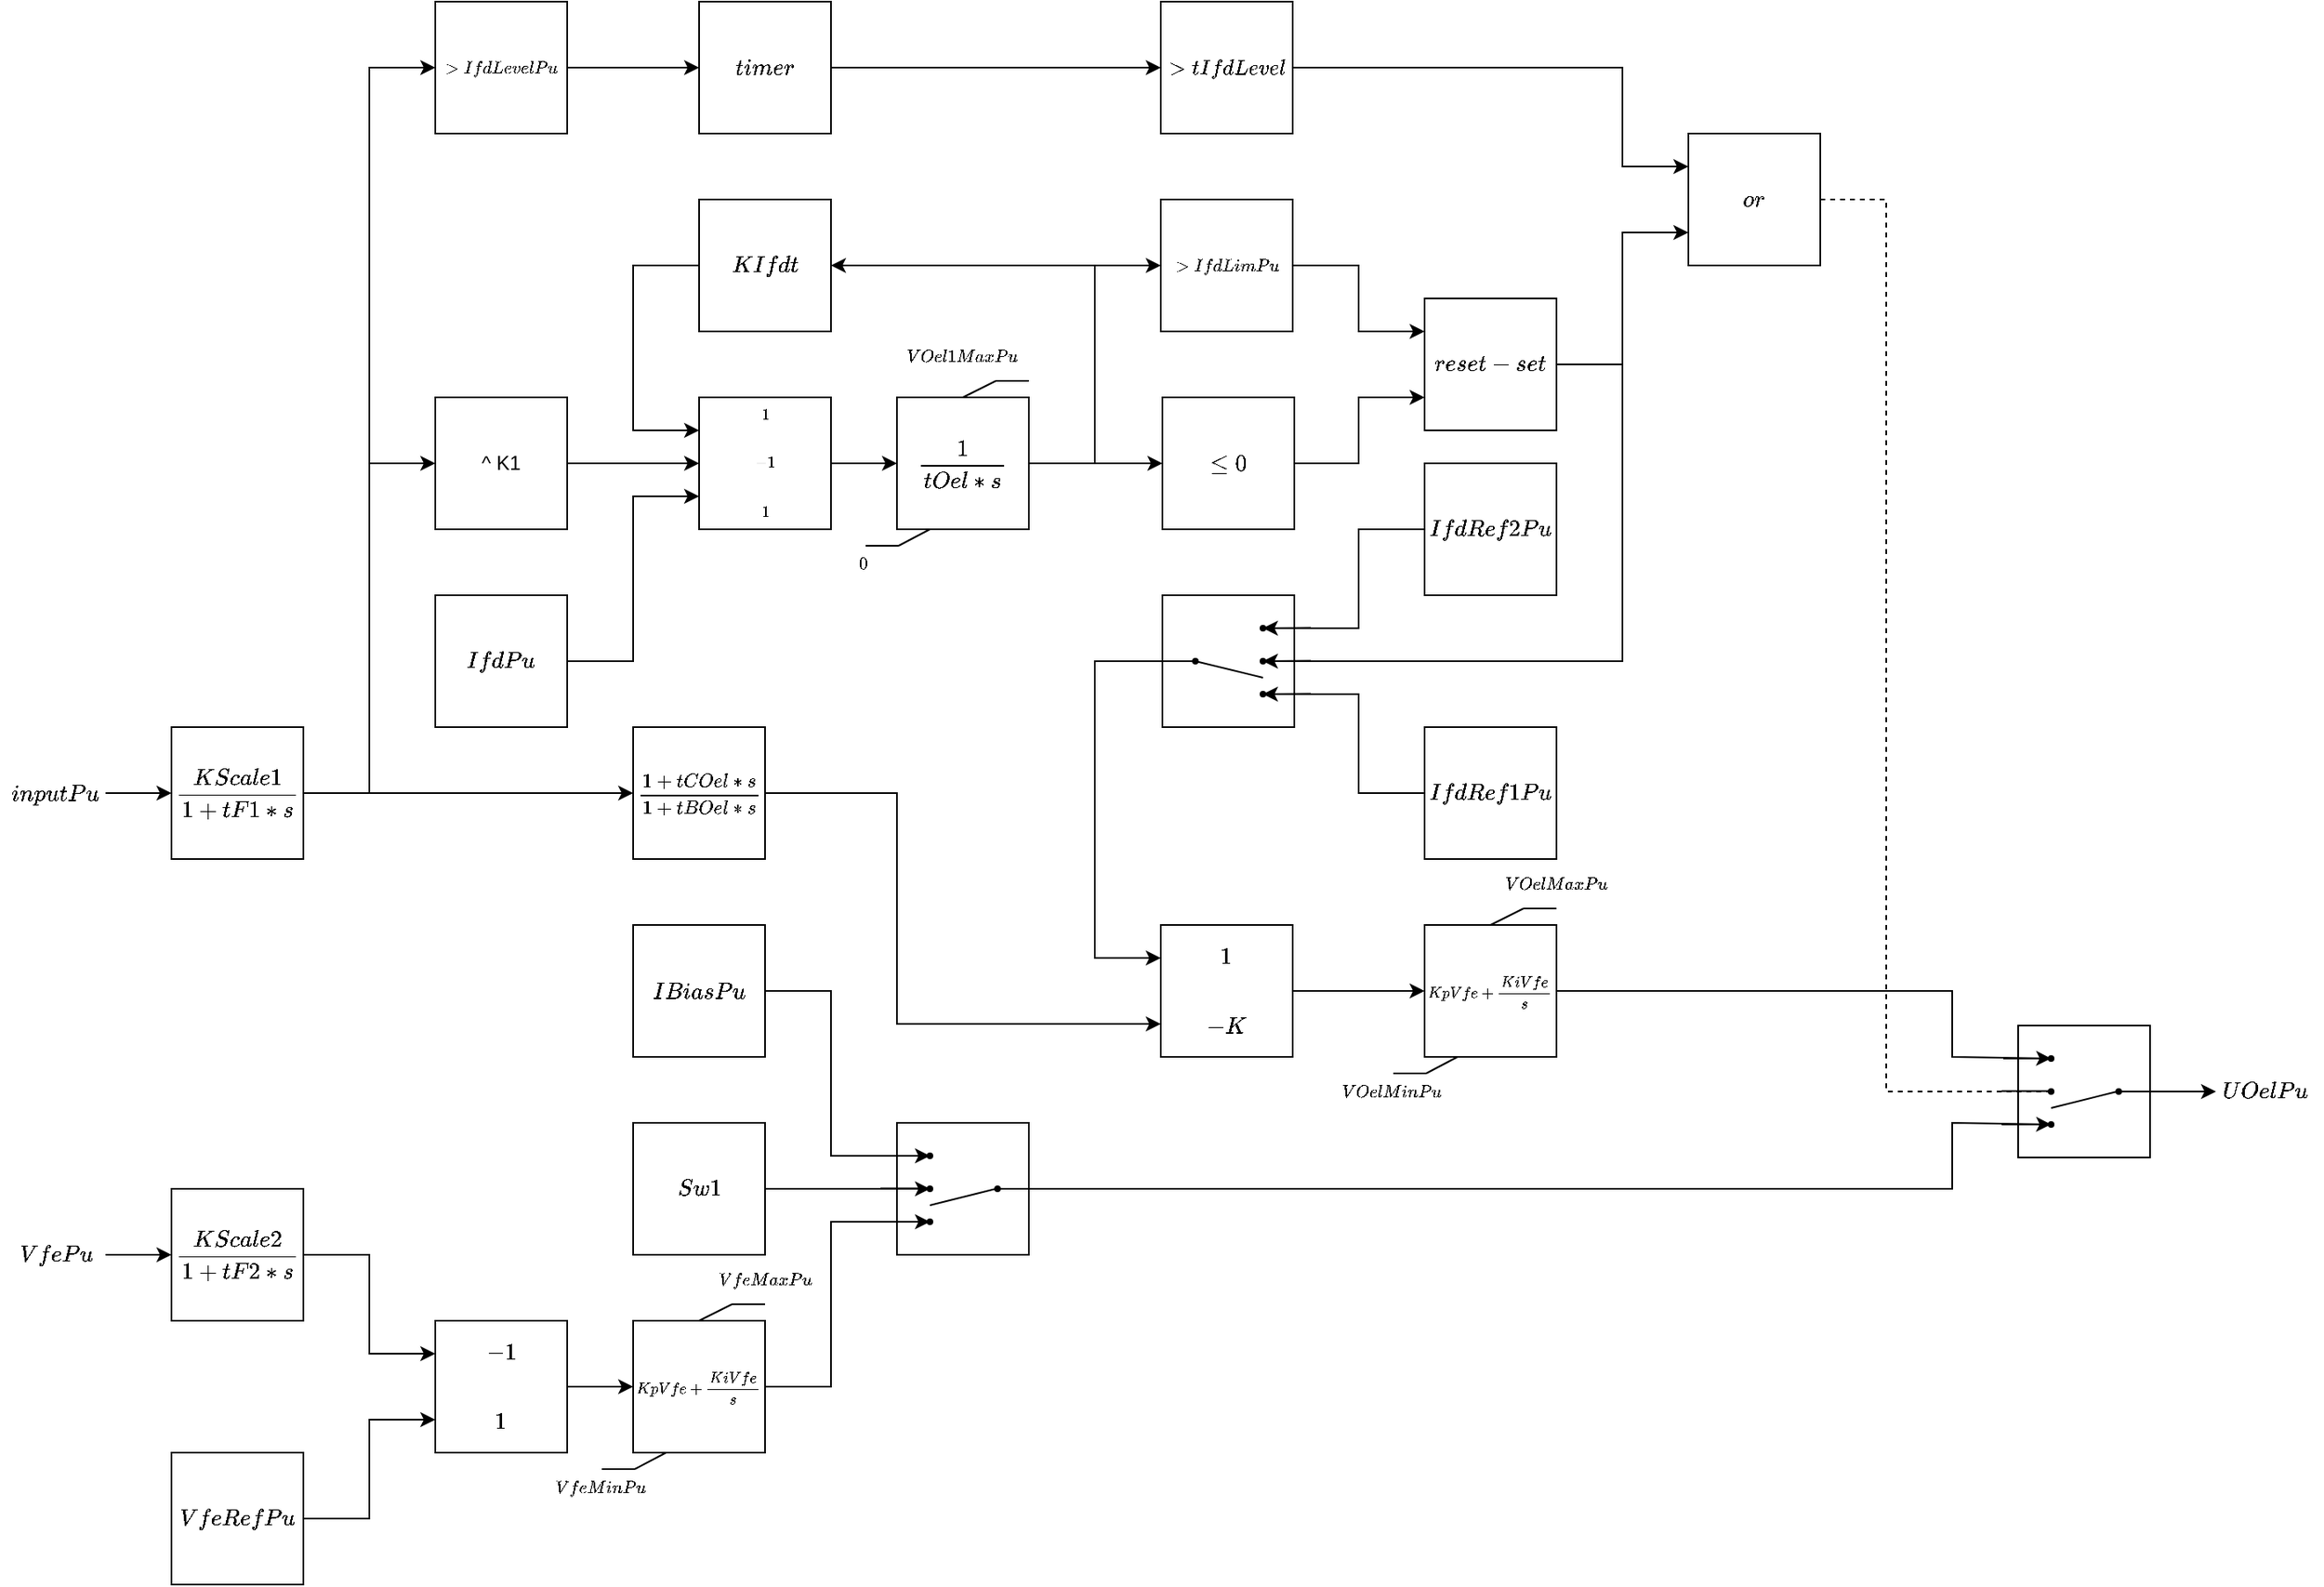 <mxfile version="24.1.0" type="device">
  <diagram name="Page-1" id="-cMVqA2Gkwa5aGeDibPs">
    <mxGraphModel dx="1584" dy="1533" grid="1" gridSize="10" guides="1" tooltips="1" connect="1" arrows="1" fold="1" page="0" pageScale="1" pageWidth="413" pageHeight="583" math="1" shadow="0">
      <root>
        <mxCell id="0" />
        <mxCell id="1" parent="0" />
        <mxCell id="eN8Zq5XajQ-hrPbZrUXH-4" value="" style="edgeStyle=orthogonalEdgeStyle;rounded=0;orthogonalLoop=1;jettySize=auto;html=1;exitX=1;exitY=0.5;exitDx=0;exitDy=0;" parent="1" source="HanA1OKdP7TFDTROJioc-21" target="eN8Zq5XajQ-hrPbZrUXH-3" edge="1">
          <mxGeometry relative="1" as="geometry">
            <mxPoint x="-160" y="40" as="sourcePoint" />
          </mxGeometry>
        </mxCell>
        <mxCell id="GCO7xrDp6TmdYOZJOnFd-4" value="&lt;span style=&quot;background-color: initial;&quot;&gt;&lt;font style=&quot;font-size: 10px;&quot;&gt;$$\frac{1+tCOel*s}{1+tBOel*s}$$&lt;/font&gt;&lt;/span&gt;" style="whiteSpace=wrap;html=1;aspect=fixed;" parent="1" vertex="1">
          <mxGeometry x="160" width="80" height="80" as="geometry" />
        </mxCell>
        <mxCell id="GCO7xrDp6TmdYOZJOnFd-127" style="edgeStyle=orthogonalEdgeStyle;rounded=0;orthogonalLoop=1;jettySize=auto;html=1;exitX=0.5;exitY=1;exitDx=0;exitDy=0;" parent="1" source="GCO7xrDp6TmdYOZJOnFd-99" edge="1">
          <mxGeometry relative="1" as="geometry">
            <mxPoint x="360.2" y="-129.8" as="targetPoint" />
          </mxGeometry>
        </mxCell>
        <mxCell id="GCO7xrDp6TmdYOZJOnFd-99" value="$$\frac{1}{tOel*s}$$" style="rounded=0;whiteSpace=wrap;html=1;" parent="1" vertex="1">
          <mxGeometry x="320" y="-200" width="80" height="80" as="geometry" />
        </mxCell>
        <mxCell id="GCO7xrDp6TmdYOZJOnFd-110" value="" style="endArrow=none;html=1;exitX=0.5;exitY=0;exitDx=0;exitDy=0;" parent="1" source="GCO7xrDp6TmdYOZJOnFd-99" edge="1">
          <mxGeometry width="50" height="50" relative="1" as="geometry">
            <mxPoint x="360" y="-190" as="sourcePoint" />
            <mxPoint x="380" y="-210" as="targetPoint" />
          </mxGeometry>
        </mxCell>
        <mxCell id="GCO7xrDp6TmdYOZJOnFd-111" value="" style="endArrow=none;html=1;" parent="1" edge="1">
          <mxGeometry width="50" height="50" relative="1" as="geometry">
            <mxPoint x="380" y="-210" as="sourcePoint" />
            <mxPoint x="400" y="-210" as="targetPoint" />
          </mxGeometry>
        </mxCell>
        <mxCell id="GCO7xrDp6TmdYOZJOnFd-112" value="&lt;font style=&quot;font-size: 9px;&quot;&gt;$$VOel1MaxPu$$&lt;/font&gt;" style="text;html=1;strokeColor=none;fillColor=none;align=center;verticalAlign=middle;whiteSpace=wrap;rounded=0;fontSize=15;" parent="1" vertex="1">
          <mxGeometry x="280" y="-240" width="160" height="30" as="geometry" />
        </mxCell>
        <mxCell id="GCO7xrDp6TmdYOZJOnFd-113" value="" style="endArrow=none;html=1;" parent="1" edge="1">
          <mxGeometry width="50" height="50" relative="1" as="geometry">
            <mxPoint x="321" y="-110" as="sourcePoint" />
            <mxPoint x="301" y="-110" as="targetPoint" />
          </mxGeometry>
        </mxCell>
        <mxCell id="GCO7xrDp6TmdYOZJOnFd-114" value="&lt;font style=&quot;font-size: 9px;&quot;&gt;$$0$$&lt;/font&gt;" style="text;html=1;strokeColor=none;fillColor=none;align=center;verticalAlign=middle;whiteSpace=wrap;rounded=0;fontSize=15;" parent="1" vertex="1">
          <mxGeometry x="240" y="-114" width="120" height="30" as="geometry" />
        </mxCell>
        <mxCell id="GCO7xrDp6TmdYOZJOnFd-115" value="" style="endArrow=none;html=1;exitX=0.5;exitY=0;exitDx=0;exitDy=0;entryX=0.25;entryY=1;entryDx=0;entryDy=0;" parent="1" target="GCO7xrDp6TmdYOZJOnFd-99" edge="1">
          <mxGeometry width="50" height="50" relative="1" as="geometry">
            <mxPoint x="321" y="-110" as="sourcePoint" />
            <mxPoint x="341" y="-130" as="targetPoint" />
          </mxGeometry>
        </mxCell>
        <mxCell id="eN8Zq5XajQ-hrPbZrUXH-3" value="$$\frac{KScale1}{1+tF1*s}$$" style="whiteSpace=wrap;html=1;aspect=fixed;" parent="1" vertex="1">
          <mxGeometry x="-120" width="80" height="80" as="geometry" />
        </mxCell>
        <mxCell id="qLZYFt0uQZEpN5fuRu8l-23" value="" style="endArrow=classic;html=1;rounded=0;exitX=1;exitY=0.5;exitDx=0;exitDy=0;entryX=0;entryY=0.5;entryDx=0;entryDy=0;" parent="1" source="3udQPnST5trHzyGNpDD7-40" target="HanA1OKdP7TFDTROJioc-18" edge="1">
          <mxGeometry width="50" height="50" relative="1" as="geometry">
            <mxPoint x="1100" y="-219" as="sourcePoint" />
            <mxPoint x="1180" y="-219" as="targetPoint" />
          </mxGeometry>
        </mxCell>
        <mxCell id="HanA1OKdP7TFDTROJioc-18" value="$$UOelPu$$" style="text;strokeColor=none;align=center;fillColor=none;html=1;verticalAlign=middle;whiteSpace=wrap;rounded=0;" parent="1" vertex="1">
          <mxGeometry x="1120" y="206" width="60" height="30" as="geometry" />
        </mxCell>
        <mxCell id="HanA1OKdP7TFDTROJioc-21" value="$$inputPu$$" style="text;strokeColor=none;align=center;fillColor=none;html=1;verticalAlign=middle;whiteSpace=wrap;rounded=0;" parent="1" vertex="1">
          <mxGeometry x="-220" y="25" width="60" height="30" as="geometry" />
        </mxCell>
        <mxCell id="3udQPnST5trHzyGNpDD7-53" value="" style="edgeStyle=orthogonalEdgeStyle;rounded=0;orthogonalLoop=1;jettySize=auto;html=1;" edge="1" parent="1" source="HV3P0yh9cOvrx5BpRkT5-2" target="3udQPnST5trHzyGNpDD7-33">
          <mxGeometry relative="1" as="geometry" />
        </mxCell>
        <mxCell id="HV3P0yh9cOvrx5BpRkT5-2" value="&lt;table style=&quot;&quot;&gt;&lt;tbody&gt;&lt;tr&gt;&lt;td&gt;&lt;font style=&quot;font-size: 12px;&quot;&gt;$$1$$&lt;/font&gt;&lt;/td&gt;&lt;/tr&gt;&lt;tr&gt;&lt;td&gt;&lt;font style=&quot;font-size: 12px;&quot;&gt;$$-K$$&lt;/font&gt;&lt;/td&gt;&lt;/tr&gt;&lt;/tbody&gt;&lt;/table&gt;" style="whiteSpace=wrap;html=1;aspect=fixed;" parent="1" vertex="1">
          <mxGeometry x="480" y="120" width="80" height="80" as="geometry" />
        </mxCell>
        <mxCell id="HV3P0yh9cOvrx5BpRkT5-6" value="$$\frac{KScale2}{1+tF2*s}$$" style="whiteSpace=wrap;html=1;aspect=fixed;" parent="1" vertex="1">
          <mxGeometry x="-120" y="280" width="80" height="80" as="geometry" />
        </mxCell>
        <mxCell id="HV3P0yh9cOvrx5BpRkT5-8" value="&lt;span style=&quot;background-color: initial;&quot;&gt;$$\leq 0$$&lt;/span&gt;" style="whiteSpace=wrap;html=1;aspect=fixed;" parent="1" vertex="1">
          <mxGeometry x="481" y="-200" width="80" height="80" as="geometry" />
        </mxCell>
        <mxCell id="HV3P0yh9cOvrx5BpRkT5-26" value="&lt;span style=&quot;background-color: initial;&quot;&gt;$$Sw1$$&lt;/span&gt;" style="whiteSpace=wrap;html=1;aspect=fixed;" parent="1" vertex="1">
          <mxGeometry x="160" y="240" width="80" height="80" as="geometry" />
        </mxCell>
        <mxCell id="3udQPnST5trHzyGNpDD7-66" value="" style="edgeStyle=orthogonalEdgeStyle;rounded=0;orthogonalLoop=1;jettySize=auto;html=1;" edge="1" parent="1" source="HV3P0yh9cOvrx5BpRkT5-31" target="3udQPnST5trHzyGNpDD7-65">
          <mxGeometry relative="1" as="geometry" />
        </mxCell>
        <mxCell id="HV3P0yh9cOvrx5BpRkT5-31" value="^ K1" style="whiteSpace=wrap;html=1;aspect=fixed;" parent="1" vertex="1">
          <mxGeometry x="40" y="-200" width="80" height="80" as="geometry" />
        </mxCell>
        <mxCell id="HV3P0yh9cOvrx5BpRkT5-37" value="&lt;span style=&quot;background-color: initial;&quot;&gt;&lt;font style=&quot;font-size: 9px;&quot;&gt;$$&amp;gt; IfdLevelPu$$&lt;/font&gt;&lt;/span&gt;" style="whiteSpace=wrap;html=1;aspect=fixed;" parent="1" vertex="1">
          <mxGeometry x="40" y="-440" width="80" height="80" as="geometry" />
        </mxCell>
        <mxCell id="3udQPnST5trHzyGNpDD7-1" value="&lt;table style=&quot;&quot;&gt;&lt;tbody&gt;&lt;tr&gt;&lt;td&gt;&lt;font style=&quot;font-size: 12px;&quot;&gt;$$-1$$&lt;/font&gt;&lt;/td&gt;&lt;/tr&gt;&lt;tr&gt;&lt;td&gt;&lt;font style=&quot;font-size: 12px;&quot;&gt;$$1$$&lt;/font&gt;&lt;/td&gt;&lt;/tr&gt;&lt;/tbody&gt;&lt;/table&gt;" style="whiteSpace=wrap;html=1;aspect=fixed;" vertex="1" parent="1">
          <mxGeometry x="40" y="360" width="80" height="80" as="geometry" />
        </mxCell>
        <mxCell id="3udQPnST5trHzyGNpDD7-3" value="" style="edgeStyle=orthogonalEdgeStyle;rounded=0;orthogonalLoop=1;jettySize=auto;html=1;" edge="1" parent="1" source="3udQPnST5trHzyGNpDD7-2" target="HV3P0yh9cOvrx5BpRkT5-6">
          <mxGeometry relative="1" as="geometry" />
        </mxCell>
        <mxCell id="3udQPnST5trHzyGNpDD7-2" value="$$VfePu$$" style="text;strokeColor=none;align=center;fillColor=none;html=1;verticalAlign=middle;whiteSpace=wrap;rounded=0;" vertex="1" parent="1">
          <mxGeometry x="-220" y="305" width="60" height="30" as="geometry" />
        </mxCell>
        <mxCell id="3udQPnST5trHzyGNpDD7-4" value="&lt;span style=&quot;background-color: initial;&quot;&gt;$$VfeRefPu$$&lt;/span&gt;" style="whiteSpace=wrap;html=1;aspect=fixed;" vertex="1" parent="1">
          <mxGeometry x="-120" y="440" width="80" height="80" as="geometry" />
        </mxCell>
        <mxCell id="3udQPnST5trHzyGNpDD7-5" value="" style="endArrow=classic;html=1;rounded=0;exitX=1;exitY=0.5;exitDx=0;exitDy=0;entryX=0;entryY=0.25;entryDx=0;entryDy=0;" edge="1" parent="1" source="HV3P0yh9cOvrx5BpRkT5-6" target="3udQPnST5trHzyGNpDD7-1">
          <mxGeometry width="50" height="50" relative="1" as="geometry">
            <mxPoint x="380" y="180" as="sourcePoint" />
            <mxPoint x="430" y="130" as="targetPoint" />
            <Array as="points">
              <mxPoint y="320" />
              <mxPoint y="380" />
            </Array>
          </mxGeometry>
        </mxCell>
        <mxCell id="3udQPnST5trHzyGNpDD7-6" value="" style="endArrow=classic;html=1;rounded=0;exitX=1;exitY=0.5;exitDx=0;exitDy=0;entryX=0;entryY=0.75;entryDx=0;entryDy=0;" edge="1" parent="1" source="3udQPnST5trHzyGNpDD7-4" target="3udQPnST5trHzyGNpDD7-1">
          <mxGeometry width="50" height="50" relative="1" as="geometry">
            <mxPoint x="380" y="180" as="sourcePoint" />
            <mxPoint x="430" y="130" as="targetPoint" />
            <Array as="points">
              <mxPoint y="480" />
              <mxPoint y="420" />
            </Array>
          </mxGeometry>
        </mxCell>
        <mxCell id="3udQPnST5trHzyGNpDD7-7" style="edgeStyle=orthogonalEdgeStyle;rounded=0;orthogonalLoop=1;jettySize=auto;html=1;exitX=0.5;exitY=1;exitDx=0;exitDy=0;" edge="1" parent="1" source="3udQPnST5trHzyGNpDD7-8">
          <mxGeometry relative="1" as="geometry">
            <mxPoint x="200.2" y="430.2" as="targetPoint" />
          </mxGeometry>
        </mxCell>
        <mxCell id="3udQPnST5trHzyGNpDD7-8" value="&lt;font style=&quot;font-size: 8px;&quot;&gt;$$KpVfe+\frac{KiVfe}{s}$$&lt;/font&gt;" style="rounded=0;whiteSpace=wrap;html=1;" vertex="1" parent="1">
          <mxGeometry x="160" y="360" width="80" height="80" as="geometry" />
        </mxCell>
        <mxCell id="3udQPnST5trHzyGNpDD7-9" value="" style="endArrow=none;html=1;exitX=0.5;exitY=0;exitDx=0;exitDy=0;" edge="1" parent="1" source="3udQPnST5trHzyGNpDD7-8">
          <mxGeometry width="50" height="50" relative="1" as="geometry">
            <mxPoint x="200" y="370" as="sourcePoint" />
            <mxPoint x="220" y="350" as="targetPoint" />
          </mxGeometry>
        </mxCell>
        <mxCell id="3udQPnST5trHzyGNpDD7-10" value="" style="endArrow=none;html=1;" edge="1" parent="1">
          <mxGeometry width="50" height="50" relative="1" as="geometry">
            <mxPoint x="220" y="350" as="sourcePoint" />
            <mxPoint x="240" y="350" as="targetPoint" />
          </mxGeometry>
        </mxCell>
        <mxCell id="3udQPnST5trHzyGNpDD7-11" value="&lt;font style=&quot;font-size: 9px;&quot;&gt;$$VfeMaxPu$$&lt;/font&gt;" style="text;html=1;strokeColor=none;fillColor=none;align=center;verticalAlign=middle;whiteSpace=wrap;rounded=0;fontSize=15;" vertex="1" parent="1">
          <mxGeometry x="160" y="320" width="160" height="30" as="geometry" />
        </mxCell>
        <mxCell id="3udQPnST5trHzyGNpDD7-12" value="" style="endArrow=none;html=1;" edge="1" parent="1">
          <mxGeometry width="50" height="50" relative="1" as="geometry">
            <mxPoint x="161" y="450" as="sourcePoint" />
            <mxPoint x="141" y="450" as="targetPoint" />
          </mxGeometry>
        </mxCell>
        <mxCell id="3udQPnST5trHzyGNpDD7-13" value="&lt;font style=&quot;font-size: 9px;&quot;&gt;$$VfeMinPu$$&lt;/font&gt;" style="text;html=1;strokeColor=none;fillColor=none;align=center;verticalAlign=middle;whiteSpace=wrap;rounded=0;fontSize=15;" vertex="1" parent="1">
          <mxGeometry x="80" y="446" width="120" height="30" as="geometry" />
        </mxCell>
        <mxCell id="3udQPnST5trHzyGNpDD7-14" value="" style="endArrow=none;html=1;exitX=0.5;exitY=0;exitDx=0;exitDy=0;entryX=0.25;entryY=1;entryDx=0;entryDy=0;" edge="1" parent="1" target="3udQPnST5trHzyGNpDD7-8">
          <mxGeometry width="50" height="50" relative="1" as="geometry">
            <mxPoint x="161" y="450" as="sourcePoint" />
            <mxPoint x="181" y="430" as="targetPoint" />
          </mxGeometry>
        </mxCell>
        <mxCell id="3udQPnST5trHzyGNpDD7-15" value="" style="endArrow=classic;html=1;rounded=0;exitX=1;exitY=0.5;exitDx=0;exitDy=0;entryX=0;entryY=0.5;entryDx=0;entryDy=0;" edge="1" parent="1" target="3udQPnST5trHzyGNpDD7-8" source="3udQPnST5trHzyGNpDD7-1">
          <mxGeometry width="50" height="50" relative="1" as="geometry">
            <mxPoint x="80" y="400" as="sourcePoint" />
            <mxPoint x="-20" y="430" as="targetPoint" />
          </mxGeometry>
        </mxCell>
        <mxCell id="3udQPnST5trHzyGNpDD7-16" value="" style="whiteSpace=wrap;html=1;aspect=fixed;" vertex="1" parent="1">
          <mxGeometry x="320" y="240" width="80" height="80" as="geometry" />
        </mxCell>
        <mxCell id="3udQPnST5trHzyGNpDD7-17" value="" style="endArrow=none;html=1;startArrow=none;" edge="1" source="3udQPnST5trHzyGNpDD7-25" parent="1">
          <mxGeometry width="50" height="50" relative="1" as="geometry">
            <mxPoint x="380" y="280" as="sourcePoint" />
            <mxPoint x="400" y="280" as="targetPoint" />
          </mxGeometry>
        </mxCell>
        <mxCell id="3udQPnST5trHzyGNpDD7-18" value="" style="endArrow=none;html=1;" edge="1" parent="1">
          <mxGeometry width="50" height="50" relative="1" as="geometry">
            <mxPoint x="311" y="260" as="sourcePoint" />
            <mxPoint x="341" y="260" as="targetPoint" />
          </mxGeometry>
        </mxCell>
        <mxCell id="3udQPnST5trHzyGNpDD7-19" value="" style="endArrow=none;html=1;" edge="1" parent="1">
          <mxGeometry width="50" height="50" relative="1" as="geometry">
            <mxPoint x="310" y="279.8" as="sourcePoint" />
            <mxPoint x="340" y="279.8" as="targetPoint" />
          </mxGeometry>
        </mxCell>
        <mxCell id="3udQPnST5trHzyGNpDD7-20" value="" style="endArrow=none;html=1;" edge="1" parent="1">
          <mxGeometry width="50" height="50" relative="1" as="geometry">
            <mxPoint x="310" y="300" as="sourcePoint" />
            <mxPoint x="340" y="300" as="targetPoint" />
          </mxGeometry>
        </mxCell>
        <mxCell id="3udQPnST5trHzyGNpDD7-21" value="" style="shape=waypoint;sketch=0;fillStyle=solid;size=4;pointerEvents=1;points=[];fillColor=none;resizable=0;rotatable=0;perimeter=centerPerimeter;snapToPoint=1;" vertex="1" parent="1">
          <mxGeometry x="330" y="250" width="20" height="20" as="geometry" />
        </mxCell>
        <mxCell id="3udQPnST5trHzyGNpDD7-22" value="" style="shape=waypoint;sketch=0;fillStyle=solid;size=4;pointerEvents=1;points=[];fillColor=none;resizable=0;rotatable=0;perimeter=centerPerimeter;snapToPoint=1;" vertex="1" parent="1">
          <mxGeometry x="330" y="270" width="20" height="20" as="geometry" />
        </mxCell>
        <mxCell id="3udQPnST5trHzyGNpDD7-23" value="" style="shape=waypoint;sketch=0;fillStyle=solid;size=4;pointerEvents=1;points=[];fillColor=none;resizable=0;rotatable=0;perimeter=centerPerimeter;snapToPoint=1;" vertex="1" parent="1">
          <mxGeometry x="330" y="290" width="20" height="20" as="geometry" />
        </mxCell>
        <mxCell id="3udQPnST5trHzyGNpDD7-24" value="" style="endArrow=none;html=1;" edge="1" target="3udQPnST5trHzyGNpDD7-25" parent="1">
          <mxGeometry width="50" height="50" relative="1" as="geometry">
            <mxPoint x="380" y="280" as="sourcePoint" />
            <mxPoint x="400" y="280" as="targetPoint" />
          </mxGeometry>
        </mxCell>
        <mxCell id="3udQPnST5trHzyGNpDD7-25" value="" style="shape=waypoint;sketch=0;fillStyle=solid;size=4;pointerEvents=1;points=[];fillColor=none;resizable=0;rotatable=0;perimeter=centerPerimeter;snapToPoint=1;" vertex="1" parent="1">
          <mxGeometry x="371" y="270" width="20" height="20" as="geometry" />
        </mxCell>
        <mxCell id="3udQPnST5trHzyGNpDD7-26" value="" style="endArrow=none;html=1;" edge="1" parent="1">
          <mxGeometry width="50" height="50" relative="1" as="geometry">
            <mxPoint x="340" y="290" as="sourcePoint" />
            <mxPoint x="380" y="280" as="targetPoint" />
          </mxGeometry>
        </mxCell>
        <mxCell id="3udQPnST5trHzyGNpDD7-27" value="&lt;span style=&quot;background-color: initial;&quot;&gt;$$IBiasPu$$&lt;/span&gt;" style="whiteSpace=wrap;html=1;aspect=fixed;" vertex="1" parent="1">
          <mxGeometry x="160" y="120" width="80" height="80" as="geometry" />
        </mxCell>
        <mxCell id="3udQPnST5trHzyGNpDD7-28" value="" style="endArrow=classic;html=1;rounded=0;exitX=1;exitY=0.5;exitDx=0;exitDy=0;entryX=0.2;entryY=0.65;entryDx=0;entryDy=0;entryPerimeter=0;" edge="1" parent="1" source="3udQPnST5trHzyGNpDD7-8" target="3udQPnST5trHzyGNpDD7-23">
          <mxGeometry width="50" height="50" relative="1" as="geometry">
            <mxPoint x="370" y="370" as="sourcePoint" />
            <mxPoint x="420" y="320" as="targetPoint" />
            <Array as="points">
              <mxPoint x="280" y="400" />
              <mxPoint x="280" y="300" />
            </Array>
          </mxGeometry>
        </mxCell>
        <mxCell id="3udQPnST5trHzyGNpDD7-29" value="" style="endArrow=classic;html=1;rounded=0;exitX=1;exitY=0.5;exitDx=0;exitDy=0;entryX=0.75;entryY=0.5;entryDx=0;entryDy=0;entryPerimeter=0;" edge="1" parent="1" source="HV3P0yh9cOvrx5BpRkT5-26" target="3udQPnST5trHzyGNpDD7-22">
          <mxGeometry width="50" height="50" relative="1" as="geometry">
            <mxPoint x="370" y="370" as="sourcePoint" />
            <mxPoint x="420" y="320" as="targetPoint" />
          </mxGeometry>
        </mxCell>
        <mxCell id="3udQPnST5trHzyGNpDD7-30" value="" style="endArrow=classic;html=1;rounded=0;exitX=1;exitY=0.5;exitDx=0;exitDy=0;entryX=0.35;entryY=0.7;entryDx=0;entryDy=0;entryPerimeter=0;" edge="1" parent="1" source="3udQPnST5trHzyGNpDD7-27" target="3udQPnST5trHzyGNpDD7-21">
          <mxGeometry width="50" height="50" relative="1" as="geometry">
            <mxPoint x="370" y="370" as="sourcePoint" />
            <mxPoint x="420" y="320" as="targetPoint" />
            <Array as="points">
              <mxPoint x="280" y="160" />
              <mxPoint x="280" y="260" />
            </Array>
          </mxGeometry>
        </mxCell>
        <mxCell id="3udQPnST5trHzyGNpDD7-31" value="" style="endArrow=classic;html=1;rounded=0;exitX=1;exitY=0.5;exitDx=0;exitDy=0;entryX=0;entryY=0.5;entryDx=0;entryDy=0;" edge="1" parent="1" source="eN8Zq5XajQ-hrPbZrUXH-3" target="GCO7xrDp6TmdYOZJOnFd-4">
          <mxGeometry width="50" height="50" relative="1" as="geometry">
            <mxPoint x="370" y="130" as="sourcePoint" />
            <mxPoint x="420" y="80" as="targetPoint" />
          </mxGeometry>
        </mxCell>
        <mxCell id="3udQPnST5trHzyGNpDD7-32" style="edgeStyle=orthogonalEdgeStyle;rounded=0;orthogonalLoop=1;jettySize=auto;html=1;exitX=0.5;exitY=1;exitDx=0;exitDy=0;" edge="1" source="3udQPnST5trHzyGNpDD7-33" parent="1">
          <mxGeometry relative="1" as="geometry">
            <mxPoint x="680.2" y="190.2" as="targetPoint" />
          </mxGeometry>
        </mxCell>
        <mxCell id="3udQPnST5trHzyGNpDD7-33" value="&lt;font style=&quot;font-size: 8px;&quot;&gt;$$KpVfe+\frac{KiVfe}{s}$$&lt;/font&gt;" style="rounded=0;whiteSpace=wrap;html=1;" vertex="1" parent="1">
          <mxGeometry x="640" y="120" width="80" height="80" as="geometry" />
        </mxCell>
        <mxCell id="3udQPnST5trHzyGNpDD7-34" value="" style="endArrow=none;html=1;exitX=0.5;exitY=0;exitDx=0;exitDy=0;" edge="1" source="3udQPnST5trHzyGNpDD7-33" parent="1">
          <mxGeometry width="50" height="50" relative="1" as="geometry">
            <mxPoint x="680" y="130" as="sourcePoint" />
            <mxPoint x="700" y="110" as="targetPoint" />
          </mxGeometry>
        </mxCell>
        <mxCell id="3udQPnST5trHzyGNpDD7-35" value="" style="endArrow=none;html=1;" edge="1" parent="1">
          <mxGeometry width="50" height="50" relative="1" as="geometry">
            <mxPoint x="700" y="110" as="sourcePoint" />
            <mxPoint x="720" y="110" as="targetPoint" />
          </mxGeometry>
        </mxCell>
        <mxCell id="3udQPnST5trHzyGNpDD7-36" value="" style="endArrow=none;html=1;" edge="1" parent="1">
          <mxGeometry width="50" height="50" relative="1" as="geometry">
            <mxPoint x="641" y="210" as="sourcePoint" />
            <mxPoint x="621" y="210" as="targetPoint" />
          </mxGeometry>
        </mxCell>
        <mxCell id="3udQPnST5trHzyGNpDD7-37" value="" style="endArrow=none;html=1;exitX=0.5;exitY=0;exitDx=0;exitDy=0;entryX=0.25;entryY=1;entryDx=0;entryDy=0;" edge="1" target="3udQPnST5trHzyGNpDD7-33" parent="1">
          <mxGeometry width="50" height="50" relative="1" as="geometry">
            <mxPoint x="641" y="210" as="sourcePoint" />
            <mxPoint x="661" y="190" as="targetPoint" />
          </mxGeometry>
        </mxCell>
        <mxCell id="3udQPnST5trHzyGNpDD7-38" value="&lt;font style=&quot;font-size: 9px;&quot;&gt;$$VOelMinPu$$&lt;/font&gt;" style="text;html=1;strokeColor=none;fillColor=none;align=center;verticalAlign=middle;whiteSpace=wrap;rounded=0;fontSize=15;" vertex="1" parent="1">
          <mxGeometry x="560" y="206" width="120" height="30" as="geometry" />
        </mxCell>
        <mxCell id="3udQPnST5trHzyGNpDD7-39" value="&lt;font style=&quot;font-size: 9px;&quot;&gt;$$VOelMaxPu$$&lt;/font&gt;" style="text;html=1;strokeColor=none;fillColor=none;align=center;verticalAlign=middle;whiteSpace=wrap;rounded=0;fontSize=15;" vertex="1" parent="1">
          <mxGeometry x="640" y="80" width="160" height="30" as="geometry" />
        </mxCell>
        <mxCell id="3udQPnST5trHzyGNpDD7-40" value="" style="whiteSpace=wrap;html=1;aspect=fixed;" vertex="1" parent="1">
          <mxGeometry x="1000" y="181" width="80" height="80" as="geometry" />
        </mxCell>
        <mxCell id="3udQPnST5trHzyGNpDD7-41" value="" style="endArrow=none;html=1;startArrow=none;" edge="1" source="3udQPnST5trHzyGNpDD7-49" parent="1">
          <mxGeometry width="50" height="50" relative="1" as="geometry">
            <mxPoint x="1060" y="221" as="sourcePoint" />
            <mxPoint x="1080" y="221" as="targetPoint" />
          </mxGeometry>
        </mxCell>
        <mxCell id="3udQPnST5trHzyGNpDD7-42" value="" style="endArrow=none;html=1;" edge="1" parent="1">
          <mxGeometry width="50" height="50" relative="1" as="geometry">
            <mxPoint x="991" y="201" as="sourcePoint" />
            <mxPoint x="1021" y="201" as="targetPoint" />
          </mxGeometry>
        </mxCell>
        <mxCell id="3udQPnST5trHzyGNpDD7-43" value="" style="endArrow=none;html=1;" edge="1" parent="1">
          <mxGeometry width="50" height="50" relative="1" as="geometry">
            <mxPoint x="990" y="220.8" as="sourcePoint" />
            <mxPoint x="1020" y="220.8" as="targetPoint" />
          </mxGeometry>
        </mxCell>
        <mxCell id="3udQPnST5trHzyGNpDD7-44" value="" style="endArrow=none;html=1;" edge="1" parent="1">
          <mxGeometry width="50" height="50" relative="1" as="geometry">
            <mxPoint x="990" y="241" as="sourcePoint" />
            <mxPoint x="1020" y="241" as="targetPoint" />
          </mxGeometry>
        </mxCell>
        <mxCell id="3udQPnST5trHzyGNpDD7-45" value="" style="shape=waypoint;sketch=0;fillStyle=solid;size=4;pointerEvents=1;points=[];fillColor=none;resizable=0;rotatable=0;perimeter=centerPerimeter;snapToPoint=1;" vertex="1" parent="1">
          <mxGeometry x="1010" y="191" width="20" height="20" as="geometry" />
        </mxCell>
        <mxCell id="3udQPnST5trHzyGNpDD7-46" value="" style="shape=waypoint;sketch=0;fillStyle=solid;size=4;pointerEvents=1;points=[];fillColor=none;resizable=0;rotatable=0;perimeter=centerPerimeter;snapToPoint=1;" vertex="1" parent="1">
          <mxGeometry x="1010" y="211" width="20" height="20" as="geometry" />
        </mxCell>
        <mxCell id="3udQPnST5trHzyGNpDD7-47" value="" style="shape=waypoint;sketch=0;fillStyle=solid;size=4;pointerEvents=1;points=[];fillColor=none;resizable=0;rotatable=0;perimeter=centerPerimeter;snapToPoint=1;" vertex="1" parent="1">
          <mxGeometry x="1010" y="231" width="20" height="20" as="geometry" />
        </mxCell>
        <mxCell id="3udQPnST5trHzyGNpDD7-48" value="" style="endArrow=none;html=1;" edge="1" target="3udQPnST5trHzyGNpDD7-49" parent="1">
          <mxGeometry width="50" height="50" relative="1" as="geometry">
            <mxPoint x="1060" y="221" as="sourcePoint" />
            <mxPoint x="1080" y="221" as="targetPoint" />
          </mxGeometry>
        </mxCell>
        <mxCell id="3udQPnST5trHzyGNpDD7-49" value="" style="shape=waypoint;sketch=0;fillStyle=solid;size=4;pointerEvents=1;points=[];fillColor=none;resizable=0;rotatable=0;perimeter=centerPerimeter;snapToPoint=1;" vertex="1" parent="1">
          <mxGeometry x="1051" y="211" width="20" height="20" as="geometry" />
        </mxCell>
        <mxCell id="3udQPnST5trHzyGNpDD7-50" value="" style="endArrow=none;html=1;" edge="1" parent="1">
          <mxGeometry width="50" height="50" relative="1" as="geometry">
            <mxPoint x="1020" y="231" as="sourcePoint" />
            <mxPoint x="1060" y="221" as="targetPoint" />
          </mxGeometry>
        </mxCell>
        <mxCell id="3udQPnST5trHzyGNpDD7-51" value="" style="endArrow=classic;html=1;rounded=0;exitX=1;exitY=0.5;exitDx=0;exitDy=0;" edge="1" parent="1" source="3udQPnST5trHzyGNpDD7-16" target="3udQPnST5trHzyGNpDD7-47">
          <mxGeometry width="50" height="50" relative="1" as="geometry">
            <mxPoint x="370" y="130" as="sourcePoint" />
            <mxPoint x="420" y="80" as="targetPoint" />
            <Array as="points">
              <mxPoint x="960" y="280" />
              <mxPoint x="960" y="240" />
            </Array>
          </mxGeometry>
        </mxCell>
        <mxCell id="3udQPnST5trHzyGNpDD7-52" value="" style="endArrow=classic;html=1;rounded=0;exitX=1;exitY=0.5;exitDx=0;exitDy=0;entryX=0.75;entryY=0.85;entryDx=0;entryDy=0;entryPerimeter=0;" edge="1" parent="1" source="3udQPnST5trHzyGNpDD7-33" target="3udQPnST5trHzyGNpDD7-45">
          <mxGeometry width="50" height="50" relative="1" as="geometry">
            <mxPoint x="370" y="130" as="sourcePoint" />
            <mxPoint x="420" y="80" as="targetPoint" />
            <Array as="points">
              <mxPoint x="960" y="160" />
              <mxPoint x="960" y="200" />
            </Array>
          </mxGeometry>
        </mxCell>
        <mxCell id="3udQPnST5trHzyGNpDD7-54" value="" style="endArrow=classic;html=1;rounded=0;exitX=1;exitY=0.5;exitDx=0;exitDy=0;entryX=0;entryY=0.75;entryDx=0;entryDy=0;" edge="1" parent="1" source="GCO7xrDp6TmdYOZJOnFd-4" target="HV3P0yh9cOvrx5BpRkT5-2">
          <mxGeometry width="50" height="50" relative="1" as="geometry">
            <mxPoint x="370" y="130" as="sourcePoint" />
            <mxPoint x="420" y="80" as="targetPoint" />
            <Array as="points">
              <mxPoint x="320" y="40" />
              <mxPoint x="320" y="180" />
            </Array>
          </mxGeometry>
        </mxCell>
        <mxCell id="3udQPnST5trHzyGNpDD7-55" value="" style="endArrow=classic;html=1;rounded=0;exitX=1;exitY=0.5;exitDx=0;exitDy=0;entryX=0;entryY=0.5;entryDx=0;entryDy=0;" edge="1" parent="1" source="eN8Zq5XajQ-hrPbZrUXH-3" target="HV3P0yh9cOvrx5BpRkT5-37">
          <mxGeometry width="50" height="50" relative="1" as="geometry">
            <mxPoint x="370" y="-220" as="sourcePoint" />
            <mxPoint x="420" y="-270" as="targetPoint" />
            <Array as="points">
              <mxPoint y="40" />
              <mxPoint y="-400" />
            </Array>
          </mxGeometry>
        </mxCell>
        <mxCell id="3udQPnST5trHzyGNpDD7-60" value="" style="edgeStyle=orthogonalEdgeStyle;rounded=0;orthogonalLoop=1;jettySize=auto;html=1;" edge="1" parent="1" source="3udQPnST5trHzyGNpDD7-56" target="3udQPnST5trHzyGNpDD7-58">
          <mxGeometry relative="1" as="geometry" />
        </mxCell>
        <mxCell id="3udQPnST5trHzyGNpDD7-56" value="&lt;span style=&quot;background-color: initial;&quot;&gt;$$timer$$&lt;/span&gt;" style="whiteSpace=wrap;html=1;aspect=fixed;" vertex="1" parent="1">
          <mxGeometry x="200" y="-440" width="80" height="80" as="geometry" />
        </mxCell>
        <mxCell id="3udQPnST5trHzyGNpDD7-57" value="" style="endArrow=classic;html=1;rounded=0;exitX=1;exitY=0.5;exitDx=0;exitDy=0;entryX=0;entryY=0.5;entryDx=0;entryDy=0;" edge="1" parent="1" source="HV3P0yh9cOvrx5BpRkT5-37" target="3udQPnST5trHzyGNpDD7-56">
          <mxGeometry width="50" height="50" relative="1" as="geometry">
            <mxPoint x="370" y="-300" as="sourcePoint" />
            <mxPoint x="420" y="-350" as="targetPoint" />
          </mxGeometry>
        </mxCell>
        <mxCell id="3udQPnST5trHzyGNpDD7-58" value="&lt;span style=&quot;background-color: initial;&quot;&gt;&lt;font style=&quot;font-size: 11px;&quot;&gt;$$&amp;gt; tIfdLevel$$&lt;/font&gt;&lt;/span&gt;" style="whiteSpace=wrap;html=1;aspect=fixed;" vertex="1" parent="1">
          <mxGeometry x="480" y="-440" width="80" height="80" as="geometry" />
        </mxCell>
        <mxCell id="3udQPnST5trHzyGNpDD7-59" value="&lt;span style=&quot;background-color: initial;&quot;&gt;$$or$$&lt;/span&gt;" style="whiteSpace=wrap;html=1;aspect=fixed;" vertex="1" parent="1">
          <mxGeometry x="800" y="-360" width="80" height="80" as="geometry" />
        </mxCell>
        <mxCell id="3udQPnST5trHzyGNpDD7-61" value="" style="endArrow=classic;html=1;rounded=0;exitX=1;exitY=0.5;exitDx=0;exitDy=0;entryX=0;entryY=0.25;entryDx=0;entryDy=0;" edge="1" parent="1" source="3udQPnST5trHzyGNpDD7-58" target="3udQPnST5trHzyGNpDD7-59">
          <mxGeometry width="50" height="50" relative="1" as="geometry">
            <mxPoint x="370" y="-220" as="sourcePoint" />
            <mxPoint x="420" y="-270" as="targetPoint" />
            <Array as="points">
              <mxPoint x="760" y="-400" />
              <mxPoint x="760" y="-340" />
            </Array>
          </mxGeometry>
        </mxCell>
        <mxCell id="3udQPnST5trHzyGNpDD7-63" value="" style="endArrow=none;dashed=1;html=1;rounded=0;exitX=1;exitY=0.5;exitDx=0;exitDy=0;entryX=0.25;entryY=0.75;entryDx=0;entryDy=0;entryPerimeter=0;" edge="1" parent="1" source="3udQPnST5trHzyGNpDD7-59" target="3udQPnST5trHzyGNpDD7-46">
          <mxGeometry width="50" height="50" relative="1" as="geometry">
            <mxPoint x="536" y="-240" as="sourcePoint" />
            <mxPoint x="586" y="-290" as="targetPoint" />
            <Array as="points">
              <mxPoint x="920" y="-320" />
              <mxPoint x="920" y="221" />
            </Array>
          </mxGeometry>
        </mxCell>
        <mxCell id="3udQPnST5trHzyGNpDD7-64" value="" style="endArrow=classic;html=1;rounded=0;exitX=1;exitY=0.5;exitDx=0;exitDy=0;entryX=0;entryY=0.5;entryDx=0;entryDy=0;" edge="1" parent="1" source="eN8Zq5XajQ-hrPbZrUXH-3" target="HV3P0yh9cOvrx5BpRkT5-31">
          <mxGeometry width="50" height="50" relative="1" as="geometry">
            <mxPoint x="370" y="-100" as="sourcePoint" />
            <mxPoint x="420" y="-150" as="targetPoint" />
            <Array as="points">
              <mxPoint y="40" />
              <mxPoint y="-160" />
            </Array>
          </mxGeometry>
        </mxCell>
        <mxCell id="3udQPnST5trHzyGNpDD7-67" value="" style="edgeStyle=orthogonalEdgeStyle;rounded=0;orthogonalLoop=1;jettySize=auto;html=1;" edge="1" parent="1" source="3udQPnST5trHzyGNpDD7-65" target="GCO7xrDp6TmdYOZJOnFd-99">
          <mxGeometry relative="1" as="geometry" />
        </mxCell>
        <mxCell id="3udQPnST5trHzyGNpDD7-65" value="&lt;table style=&quot;font-size: 8px;&quot;&gt;&lt;tbody&gt;&lt;tr&gt;&lt;td&gt;&lt;font style=&quot;font-size: 8px;&quot;&gt;$$1$$&lt;/font&gt;&lt;/td&gt;&lt;/tr&gt;&lt;tr&gt;&lt;td&gt;&lt;font style=&quot;font-size: 8px;&quot;&gt;$$-1$$&lt;/font&gt;&lt;/td&gt;&lt;/tr&gt;&lt;tr&gt;&lt;td&gt;&lt;font style=&quot;font-size: 8px;&quot;&gt;$$1$$&lt;/font&gt;&lt;/td&gt;&lt;/tr&gt;&lt;/tbody&gt;&lt;/table&gt;" style="whiteSpace=wrap;html=1;aspect=fixed;" vertex="1" parent="1">
          <mxGeometry x="200" y="-200" width="80" height="80" as="geometry" />
        </mxCell>
        <mxCell id="3udQPnST5trHzyGNpDD7-68" value="&lt;span style=&quot;background-color: initial;&quot;&gt;$$IfdPu$$&lt;/span&gt;" style="whiteSpace=wrap;html=1;aspect=fixed;" vertex="1" parent="1">
          <mxGeometry x="40" y="-80" width="80" height="80" as="geometry" />
        </mxCell>
        <mxCell id="3udQPnST5trHzyGNpDD7-69" value="" style="endArrow=classic;html=1;rounded=0;exitX=1;exitY=0.5;exitDx=0;exitDy=0;" edge="1" parent="1" source="3udQPnST5trHzyGNpDD7-68">
          <mxGeometry width="50" height="50" relative="1" as="geometry">
            <mxPoint x="370" y="-90" as="sourcePoint" />
            <mxPoint x="200" y="-140" as="targetPoint" />
            <Array as="points">
              <mxPoint x="160" y="-40" />
              <mxPoint x="160" y="-140" />
            </Array>
          </mxGeometry>
        </mxCell>
        <mxCell id="3udQPnST5trHzyGNpDD7-70" value="&lt;span style=&quot;background-color: initial;&quot;&gt;$$KIfdt$$&lt;/span&gt;" style="whiteSpace=wrap;html=1;aspect=fixed;" vertex="1" parent="1">
          <mxGeometry x="200" y="-320" width="80" height="80" as="geometry" />
        </mxCell>
        <mxCell id="3udQPnST5trHzyGNpDD7-71" value="" style="endArrow=classic;html=1;rounded=0;exitX=1;exitY=0.5;exitDx=0;exitDy=0;entryX=1;entryY=0.5;entryDx=0;entryDy=0;" edge="1" parent="1" source="GCO7xrDp6TmdYOZJOnFd-99" target="3udQPnST5trHzyGNpDD7-70">
          <mxGeometry width="50" height="50" relative="1" as="geometry">
            <mxPoint x="370" y="-330" as="sourcePoint" />
            <mxPoint x="420" y="-380" as="targetPoint" />
            <Array as="points">
              <mxPoint x="440" y="-160" />
              <mxPoint x="440" y="-280" />
            </Array>
          </mxGeometry>
        </mxCell>
        <mxCell id="3udQPnST5trHzyGNpDD7-72" value="" style="endArrow=classic;html=1;rounded=0;exitX=0;exitY=0.5;exitDx=0;exitDy=0;entryX=0;entryY=0.25;entryDx=0;entryDy=0;" edge="1" parent="1" source="3udQPnST5trHzyGNpDD7-70" target="3udQPnST5trHzyGNpDD7-65">
          <mxGeometry width="50" height="50" relative="1" as="geometry">
            <mxPoint x="370" y="-330" as="sourcePoint" />
            <mxPoint x="420" y="-380" as="targetPoint" />
            <Array as="points">
              <mxPoint x="160" y="-280" />
              <mxPoint x="160" y="-180" />
            </Array>
          </mxGeometry>
        </mxCell>
        <mxCell id="3udQPnST5trHzyGNpDD7-73" value="&lt;span style=&quot;background-color: initial;&quot;&gt;&lt;font style=&quot;font-size: 9px;&quot;&gt;$$&amp;gt; IfdLimPu$$&lt;/font&gt;&lt;/span&gt;" style="whiteSpace=wrap;html=1;aspect=fixed;" vertex="1" parent="1">
          <mxGeometry x="480" y="-320" width="80" height="80" as="geometry" />
        </mxCell>
        <mxCell id="3udQPnST5trHzyGNpDD7-74" value="" style="endArrow=classic;html=1;rounded=0;exitX=1;exitY=0.5;exitDx=0;exitDy=0;entryX=0;entryY=0.5;entryDx=0;entryDy=0;" edge="1" parent="1" source="GCO7xrDp6TmdYOZJOnFd-99" target="3udQPnST5trHzyGNpDD7-73">
          <mxGeometry width="50" height="50" relative="1" as="geometry">
            <mxPoint x="370" y="-210" as="sourcePoint" />
            <mxPoint x="420" y="-260" as="targetPoint" />
            <Array as="points">
              <mxPoint x="440" y="-160" />
              <mxPoint x="440" y="-280" />
            </Array>
          </mxGeometry>
        </mxCell>
        <mxCell id="3udQPnST5trHzyGNpDD7-75" value="" style="endArrow=classic;html=1;rounded=0;exitX=1;exitY=0.5;exitDx=0;exitDy=0;entryX=0;entryY=0.5;entryDx=0;entryDy=0;" edge="1" parent="1" source="GCO7xrDp6TmdYOZJOnFd-99" target="HV3P0yh9cOvrx5BpRkT5-8">
          <mxGeometry width="50" height="50" relative="1" as="geometry">
            <mxPoint x="370" y="-210" as="sourcePoint" />
            <mxPoint x="420" y="-260" as="targetPoint" />
          </mxGeometry>
        </mxCell>
        <mxCell id="3udQPnST5trHzyGNpDD7-76" value="&lt;span style=&quot;background-color: initial;&quot;&gt;&lt;font style=&quot;font-size: 12px;&quot;&gt;$$reset-set$$&lt;/font&gt;&lt;/span&gt;" style="whiteSpace=wrap;html=1;aspect=fixed;" vertex="1" parent="1">
          <mxGeometry x="640" y="-260" width="80" height="80" as="geometry" />
        </mxCell>
        <mxCell id="3udQPnST5trHzyGNpDD7-77" value="" style="endArrow=classic;html=1;rounded=0;exitX=1;exitY=0.5;exitDx=0;exitDy=0;entryX=0;entryY=0.25;entryDx=0;entryDy=0;" edge="1" parent="1" source="3udQPnST5trHzyGNpDD7-73" target="3udQPnST5trHzyGNpDD7-76">
          <mxGeometry width="50" height="50" relative="1" as="geometry">
            <mxPoint x="370" y="-330" as="sourcePoint" />
            <mxPoint x="420" y="-380" as="targetPoint" />
            <Array as="points">
              <mxPoint x="600" y="-280" />
              <mxPoint x="600" y="-240" />
            </Array>
          </mxGeometry>
        </mxCell>
        <mxCell id="3udQPnST5trHzyGNpDD7-78" value="" style="endArrow=classic;html=1;rounded=0;exitX=1;exitY=0.5;exitDx=0;exitDy=0;entryX=0;entryY=0.75;entryDx=0;entryDy=0;" edge="1" parent="1" source="HV3P0yh9cOvrx5BpRkT5-8" target="3udQPnST5trHzyGNpDD7-76">
          <mxGeometry width="50" height="50" relative="1" as="geometry">
            <mxPoint x="370" y="-330" as="sourcePoint" />
            <mxPoint x="420" y="-380" as="targetPoint" />
            <Array as="points">
              <mxPoint x="600" y="-160" />
              <mxPoint x="600" y="-200" />
            </Array>
          </mxGeometry>
        </mxCell>
        <mxCell id="3udQPnST5trHzyGNpDD7-79" value="" style="endArrow=classic;html=1;rounded=0;exitX=1;exitY=0.5;exitDx=0;exitDy=0;entryX=0;entryY=0.75;entryDx=0;entryDy=0;" edge="1" parent="1" source="3udQPnST5trHzyGNpDD7-76" target="3udQPnST5trHzyGNpDD7-59">
          <mxGeometry width="50" height="50" relative="1" as="geometry">
            <mxPoint x="370" y="-330" as="sourcePoint" />
            <mxPoint x="420" y="-380" as="targetPoint" />
            <Array as="points">
              <mxPoint x="760" y="-220" />
              <mxPoint x="760" y="-300" />
            </Array>
          </mxGeometry>
        </mxCell>
        <mxCell id="HV3P0yh9cOvrx5BpRkT5-11" value="" style="whiteSpace=wrap;html=1;aspect=fixed;" parent="1" vertex="1">
          <mxGeometry x="481" y="-80" width="80" height="80" as="geometry" />
        </mxCell>
        <mxCell id="HV3P0yh9cOvrx5BpRkT5-12" value="" style="endArrow=none;html=1;startArrow=none;exitX=0;exitY=0.5;exitDx=0;exitDy=0;" parent="1" source="HV3P0yh9cOvrx5BpRkT5-11" edge="1" target="HV3P0yh9cOvrx5BpRkT5-17">
          <mxGeometry width="50" height="50" relative="1" as="geometry">
            <mxPoint x="541" y="-40" as="sourcePoint" />
            <mxPoint x="561" y="-40" as="targetPoint" />
          </mxGeometry>
        </mxCell>
        <mxCell id="HV3P0yh9cOvrx5BpRkT5-13" value="" style="endArrow=none;html=1;" parent="1" edge="1" source="HV3P0yh9cOvrx5BpRkT5-16">
          <mxGeometry width="50" height="50" relative="1" as="geometry">
            <mxPoint x="541" y="-60.24" as="sourcePoint" />
            <mxPoint x="571" y="-60.24" as="targetPoint" />
            <Array as="points">
              <mxPoint x="570" y="-60.24" />
            </Array>
          </mxGeometry>
        </mxCell>
        <mxCell id="HV3P0yh9cOvrx5BpRkT5-14" value="" style="endArrow=none;html=1;" parent="1" edge="1" source="HV3P0yh9cOvrx5BpRkT5-20">
          <mxGeometry width="50" height="50" relative="1" as="geometry">
            <mxPoint x="541" y="-40.24" as="sourcePoint" />
            <mxPoint x="571" y="-40.24" as="targetPoint" />
          </mxGeometry>
        </mxCell>
        <mxCell id="HV3P0yh9cOvrx5BpRkT5-15" value="" style="endArrow=none;html=1;exitX=0.45;exitY=0.5;exitDx=0;exitDy=0;exitPerimeter=0;" parent="1" edge="1" source="HV3P0yh9cOvrx5BpRkT5-18">
          <mxGeometry width="50" height="50" relative="1" as="geometry">
            <mxPoint x="541" y="-20.24" as="sourcePoint" />
            <mxPoint x="571" y="-20.24" as="targetPoint" />
          </mxGeometry>
        </mxCell>
        <mxCell id="HV3P0yh9cOvrx5BpRkT5-16" value="" style="shape=waypoint;sketch=0;fillStyle=solid;size=4;pointerEvents=1;points=[];fillColor=none;resizable=0;rotatable=0;perimeter=centerPerimeter;snapToPoint=1;" parent="1" vertex="1">
          <mxGeometry x="532" y="-70" width="20" height="20" as="geometry" />
        </mxCell>
        <mxCell id="HV3P0yh9cOvrx5BpRkT5-17" value="" style="shape=waypoint;sketch=0;fillStyle=solid;size=4;pointerEvents=1;points=[];fillColor=none;resizable=0;rotatable=0;perimeter=centerPerimeter;snapToPoint=1;" parent="1" vertex="1">
          <mxGeometry x="491" y="-50" width="20" height="20" as="geometry" />
        </mxCell>
        <mxCell id="HV3P0yh9cOvrx5BpRkT5-18" value="" style="shape=waypoint;sketch=0;fillStyle=solid;size=4;pointerEvents=1;points=[];fillColor=none;resizable=0;rotatable=0;perimeter=centerPerimeter;snapToPoint=1;" parent="1" vertex="1">
          <mxGeometry x="532" y="-30" width="20" height="20" as="geometry" />
        </mxCell>
        <mxCell id="HV3P0yh9cOvrx5BpRkT5-19" value="" style="endArrow=none;html=1;" parent="1" target="HV3P0yh9cOvrx5BpRkT5-20" edge="1">
          <mxGeometry width="50" height="50" relative="1" as="geometry">
            <mxPoint x="541" y="-40" as="sourcePoint" />
            <mxPoint x="561" y="-40" as="targetPoint" />
          </mxGeometry>
        </mxCell>
        <mxCell id="HV3P0yh9cOvrx5BpRkT5-20" value="" style="shape=waypoint;sketch=0;fillStyle=solid;size=4;pointerEvents=1;points=[];fillColor=none;resizable=0;rotatable=0;perimeter=centerPerimeter;snapToPoint=1;" parent="1" vertex="1">
          <mxGeometry x="532" y="-50" width="20" height="20" as="geometry" />
        </mxCell>
        <mxCell id="3udQPnST5trHzyGNpDD7-86" value="" style="endArrow=none;html=1;rounded=0;" edge="1" parent="1" source="HV3P0yh9cOvrx5BpRkT5-17">
          <mxGeometry width="50" height="50" relative="1" as="geometry">
            <mxPoint x="511" as="sourcePoint" />
            <mxPoint x="542" y="-30.0" as="targetPoint" />
          </mxGeometry>
        </mxCell>
        <mxCell id="3udQPnST5trHzyGNpDD7-88" value="&lt;span style=&quot;background-color: initial;&quot;&gt;$$IfdRef2Pu$$&lt;/span&gt;" style="whiteSpace=wrap;html=1;aspect=fixed;" vertex="1" parent="1">
          <mxGeometry x="640" y="-160" width="80" height="80" as="geometry" />
        </mxCell>
        <mxCell id="3udQPnST5trHzyGNpDD7-89" value="&lt;span style=&quot;background-color: initial;&quot;&gt;$$IfdRef1Pu$$&lt;/span&gt;" style="whiteSpace=wrap;html=1;aspect=fixed;" vertex="1" parent="1">
          <mxGeometry x="640" width="80" height="80" as="geometry" />
        </mxCell>
        <mxCell id="3udQPnST5trHzyGNpDD7-90" value="" style="endArrow=classic;html=1;rounded=0;exitX=0;exitY=0.5;exitDx=0;exitDy=0;entryX=0.75;entryY=0.6;entryDx=0;entryDy=0;entryPerimeter=0;" edge="1" parent="1" source="3udQPnST5trHzyGNpDD7-88" target="HV3P0yh9cOvrx5BpRkT5-16">
          <mxGeometry width="50" height="50" relative="1" as="geometry">
            <mxPoint x="730" as="sourcePoint" />
            <mxPoint x="780" y="-50" as="targetPoint" />
            <Array as="points">
              <mxPoint x="600" y="-120" />
              <mxPoint x="600" y="-60" />
            </Array>
          </mxGeometry>
        </mxCell>
        <mxCell id="3udQPnST5trHzyGNpDD7-91" value="" style="endArrow=classic;html=1;rounded=0;exitX=0;exitY=0.5;exitDx=0;exitDy=0;entryX=0.75;entryY=0.45;entryDx=0;entryDy=0;entryPerimeter=0;" edge="1" parent="1" source="3udQPnST5trHzyGNpDD7-89" target="HV3P0yh9cOvrx5BpRkT5-18">
          <mxGeometry width="50" height="50" relative="1" as="geometry">
            <mxPoint x="730" as="sourcePoint" />
            <mxPoint x="780" y="-50" as="targetPoint" />
            <Array as="points">
              <mxPoint x="600" y="40" />
              <mxPoint x="600" y="-20" />
            </Array>
          </mxGeometry>
        </mxCell>
        <mxCell id="3udQPnST5trHzyGNpDD7-92" value="" style="endArrow=classic;html=1;rounded=0;exitX=1;exitY=0.5;exitDx=0;exitDy=0;entryX=0.3;entryY=0.45;entryDx=0;entryDy=0;entryPerimeter=0;" edge="1" parent="1" source="3udQPnST5trHzyGNpDD7-76" target="HV3P0yh9cOvrx5BpRkT5-20">
          <mxGeometry width="50" height="50" relative="1" as="geometry">
            <mxPoint x="730" as="sourcePoint" />
            <mxPoint x="780" y="-50" as="targetPoint" />
            <Array as="points">
              <mxPoint x="760" y="-220" />
              <mxPoint x="760" y="-40" />
            </Array>
          </mxGeometry>
        </mxCell>
        <mxCell id="3udQPnST5trHzyGNpDD7-93" value="" style="endArrow=classic;html=1;rounded=0;exitX=0;exitY=0.5;exitDx=0;exitDy=0;entryX=0;entryY=0.25;entryDx=0;entryDy=0;" edge="1" parent="1" source="HV3P0yh9cOvrx5BpRkT5-11" target="HV3P0yh9cOvrx5BpRkT5-2">
          <mxGeometry width="50" height="50" relative="1" as="geometry">
            <mxPoint x="730" as="sourcePoint" />
            <mxPoint x="780" y="-50" as="targetPoint" />
            <Array as="points">
              <mxPoint x="440" y="-40" />
              <mxPoint x="440" y="140" />
            </Array>
          </mxGeometry>
        </mxCell>
      </root>
    </mxGraphModel>
  </diagram>
</mxfile>
